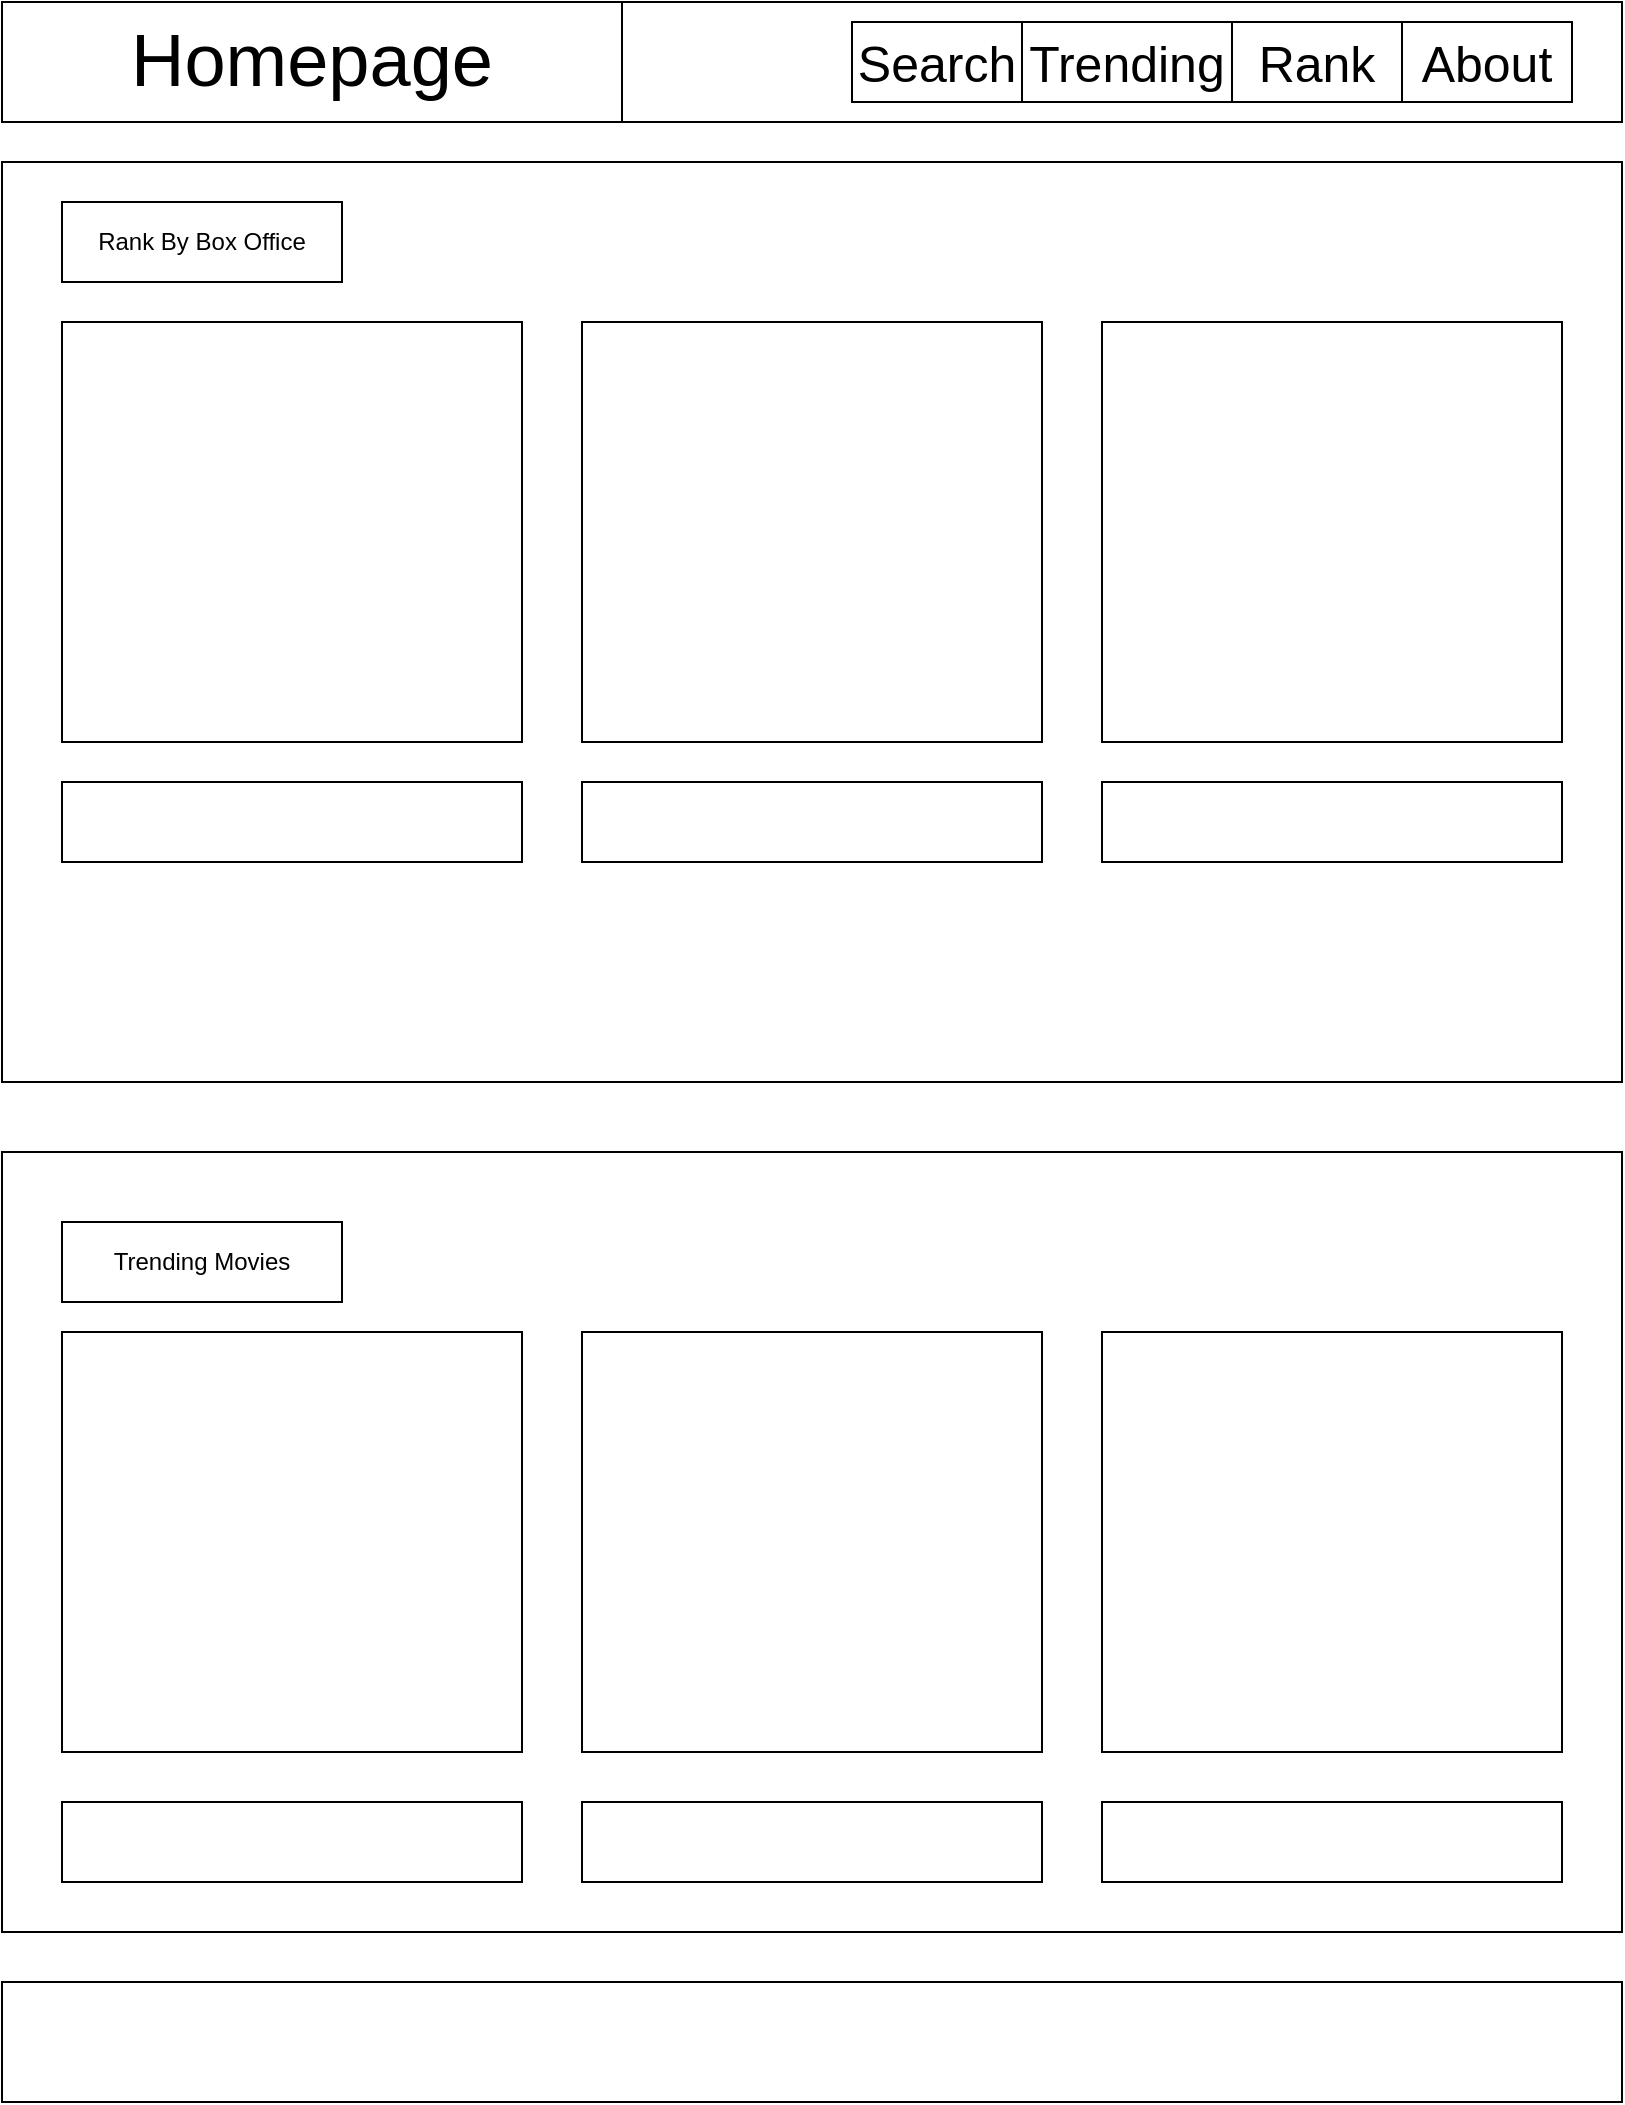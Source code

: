 <mxfile version="11.0.9" type="github"><diagram id="ieLoQQPzMmADqk-iOddO" name="Page-1"><mxGraphModel dx="1155" dy="900" grid="1" gridSize="10" guides="1" tooltips="1" connect="1" arrows="1" fold="1" page="1" pageScale="1" pageWidth="850" pageHeight="1100" math="0" shadow="0"><root><mxCell id="0"/><mxCell id="1" parent="0"/><mxCell id="-1grxbx9w8hA62-wLdM0-1" value="" style="rounded=0;whiteSpace=wrap;html=1;" parent="1" vertex="1"><mxGeometry x="20" y="20" width="810" height="60" as="geometry"/></mxCell><mxCell id="-1grxbx9w8hA62-wLdM0-3" value="" style="rounded=0;whiteSpace=wrap;html=1;" parent="1" vertex="1"><mxGeometry x="20" y="100" width="810" height="460" as="geometry"/></mxCell><mxCell id="-1grxbx9w8hA62-wLdM0-4" value="Rank By Box Office" style="rounded=0;whiteSpace=wrap;html=1;" parent="1" vertex="1"><mxGeometry x="50" y="120" width="140" height="40" as="geometry"/></mxCell><mxCell id="-1grxbx9w8hA62-wLdM0-5" value="" style="rounded=0;whiteSpace=wrap;html=1;" parent="1" vertex="1"><mxGeometry x="50" y="180" width="230" height="210" as="geometry"/></mxCell><mxCell id="-1grxbx9w8hA62-wLdM0-6" value="" style="rounded=0;whiteSpace=wrap;html=1;" parent="1" vertex="1"><mxGeometry x="310" y="180" width="230" height="210" as="geometry"/></mxCell><mxCell id="-1grxbx9w8hA62-wLdM0-7" value="" style="rounded=0;whiteSpace=wrap;html=1;" parent="1" vertex="1"><mxGeometry x="570" y="180" width="230" height="210" as="geometry"/></mxCell><mxCell id="-1grxbx9w8hA62-wLdM0-8" value="" style="rounded=0;whiteSpace=wrap;html=1;" parent="1" vertex="1"><mxGeometry x="50" y="410" width="230" height="40" as="geometry"/></mxCell><mxCell id="-1grxbx9w8hA62-wLdM0-9" value="" style="rounded=0;whiteSpace=wrap;html=1;" parent="1" vertex="1"><mxGeometry x="310" y="410" width="230" height="40" as="geometry"/></mxCell><mxCell id="-1grxbx9w8hA62-wLdM0-10" value="" style="rounded=0;whiteSpace=wrap;html=1;" parent="1" vertex="1"><mxGeometry x="570" y="410" width="230" height="40" as="geometry"/></mxCell><mxCell id="-1grxbx9w8hA62-wLdM0-11" value="" style="rounded=0;whiteSpace=wrap;html=1;" parent="1" vertex="1"><mxGeometry x="20" y="595" width="810" height="390" as="geometry"/></mxCell><mxCell id="-1grxbx9w8hA62-wLdM0-12" value="Trending Movies" style="rounded=0;whiteSpace=wrap;html=1;" parent="1" vertex="1"><mxGeometry x="50" y="630" width="140" height="40" as="geometry"/></mxCell><mxCell id="-1grxbx9w8hA62-wLdM0-13" value="" style="rounded=0;whiteSpace=wrap;html=1;" parent="1" vertex="1"><mxGeometry x="50" y="685" width="230" height="210" as="geometry"/></mxCell><mxCell id="-1grxbx9w8hA62-wLdM0-14" value="" style="rounded=0;whiteSpace=wrap;html=1;" parent="1" vertex="1"><mxGeometry x="310" y="685" width="230" height="210" as="geometry"/></mxCell><mxCell id="-1grxbx9w8hA62-wLdM0-15" value="" style="rounded=0;whiteSpace=wrap;html=1;" parent="1" vertex="1"><mxGeometry x="570" y="685" width="230" height="210" as="geometry"/></mxCell><mxCell id="-1grxbx9w8hA62-wLdM0-16" value="" style="rounded=0;whiteSpace=wrap;html=1;" parent="1" vertex="1"><mxGeometry x="50" y="920" width="230" height="40" as="geometry"/></mxCell><mxCell id="-1grxbx9w8hA62-wLdM0-17" value="" style="rounded=0;whiteSpace=wrap;html=1;" parent="1" vertex="1"><mxGeometry x="310" y="920" width="230" height="40" as="geometry"/></mxCell><mxCell id="-1grxbx9w8hA62-wLdM0-18" value="" style="rounded=0;whiteSpace=wrap;html=1;" parent="1" vertex="1"><mxGeometry x="570" y="920" width="230" height="40" as="geometry"/></mxCell><mxCell id="-1grxbx9w8hA62-wLdM0-19" value="" style="rounded=0;whiteSpace=wrap;html=1;" parent="1" vertex="1"><mxGeometry x="20" y="1010" width="810" height="60" as="geometry"/></mxCell><mxCell id="-1grxbx9w8hA62-wLdM0-20" value="&lt;font style=&quot;font-size: 25px&quot;&gt;About&lt;/font&gt;" style="rounded=0;whiteSpace=wrap;html=1;" parent="1" vertex="1"><mxGeometry x="720" y="30" width="85" height="40" as="geometry"/></mxCell><mxCell id="-1grxbx9w8hA62-wLdM0-21" value="&lt;font style=&quot;font-size: 25px&quot;&gt;Rank&lt;/font&gt;&lt;span style=&quot;font-family: &amp;#34;helvetica&amp;#34; , &amp;#34;arial&amp;#34; , sans-serif ; font-size: 0px ; white-space: nowrap&quot;&gt;%3CmxGraphModel%3E%3Croot%3E%3CmxCell%20id%3D%220%22%2F%3E%3CmxCell%20id%3D%221%22%20parent%3D%220%22%2F%3E%3CmxCell%20id%3D%222%22%20value%3D%22%26lt%3Bfont%20style%3D%26quot%3Bfont-size%3A%2025px%26quot%3B%26gt%3BAbout%26lt%3B%2Ffont%26gt%3B%22%20style%3D%22rounded%3D0%3BwhiteSpace%3Dwrap%3Bhtml%3D1%3B%22%20vertex%3D%221%22%20parent%3D%221%22%3E%3CmxGeometry%20x%3D%22685%22%20y%3D%2220%22%20width%3D%22120%22%20height%3D%2260%22%20as%3D%22geometry%22%2F%3E%3C%2FmxCell%3E%3C%2Froot%3E%3C%2FmxGraphModel%3E&lt;/span&gt;" style="rounded=0;whiteSpace=wrap;html=1;" parent="1" vertex="1"><mxGeometry x="635" y="30" width="85" height="40" as="geometry"/></mxCell><mxCell id="-1grxbx9w8hA62-wLdM0-22" value="&lt;font style=&quot;font-size: 25px&quot;&gt;Trending&lt;br&gt;&lt;/font&gt;" style="rounded=0;whiteSpace=wrap;html=1;" parent="1" vertex="1"><mxGeometry x="530" y="30" width="105" height="40" as="geometry"/></mxCell><mxCell id="-1grxbx9w8hA62-wLdM0-23" value="&lt;font style=&quot;font-size: 25px&quot;&gt;Search&lt;br&gt;&lt;/font&gt;" style="rounded=0;whiteSpace=wrap;html=1;" parent="1" vertex="1"><mxGeometry x="445" y="30" width="85" height="40" as="geometry"/></mxCell><mxCell id="-1grxbx9w8hA62-wLdM0-25" value="&lt;font style=&quot;font-size: 37px&quot;&gt;Homepage&lt;/font&gt;" style="rounded=0;whiteSpace=wrap;html=1;" parent="1" vertex="1"><mxGeometry x="20" y="20" width="310" height="60" as="geometry"/></mxCell></root></mxGraphModel></diagram><diagram id="9l0phYrOj_ogAecq-KxG" name="Page-2"><mxGraphModel dx="1386" dy="1080" grid="1" gridSize="10" guides="1" tooltips="1" connect="1" arrows="1" fold="1" page="1" pageScale="1" pageWidth="850" pageHeight="1100" math="0" shadow="0"><root><mxCell id="ivar4jfoyIOAm8jaWl7E-0"/><mxCell id="ivar4jfoyIOAm8jaWl7E-1" parent="ivar4jfoyIOAm8jaWl7E-0"/><mxCell id="Yy8fXYjVAaE-MsSnqRmf-0" value="" style="rounded=0;whiteSpace=wrap;html=1;" vertex="1" parent="ivar4jfoyIOAm8jaWl7E-1"><mxGeometry x="20" y="20" width="810" height="60" as="geometry"/></mxCell><mxCell id="Yy8fXYjVAaE-MsSnqRmf-1" value="" style="rounded=0;whiteSpace=wrap;html=1;align=center;" vertex="1" parent="ivar4jfoyIOAm8jaWl7E-1"><mxGeometry x="20" y="100" width="810" height="80" as="geometry"/></mxCell><mxCell id="Yy8fXYjVAaE-MsSnqRmf-2" value="&lt;font style=&quot;font-size: 29px&quot;&gt;Search Box&lt;/font&gt;" style="rounded=0;whiteSpace=wrap;html=1;" vertex="1" parent="ivar4jfoyIOAm8jaWl7E-1"><mxGeometry x="50" y="120" width="590" height="40" as="geometry"/></mxCell><mxCell id="Yy8fXYjVAaE-MsSnqRmf-17" value="&lt;font style=&quot;font-size: 55px&quot;&gt;Search Results&lt;/font&gt;" style="rounded=0;whiteSpace=wrap;html=1;" vertex="1" parent="ivar4jfoyIOAm8jaWl7E-1"><mxGeometry x="20" y="200" width="810" height="790" as="geometry"/></mxCell><mxCell id="Yy8fXYjVAaE-MsSnqRmf-18" value="&lt;font style=&quot;font-size: 25px&quot;&gt;About&lt;/font&gt;" style="rounded=0;whiteSpace=wrap;html=1;" vertex="1" parent="ivar4jfoyIOAm8jaWl7E-1"><mxGeometry x="720" y="20" width="85" height="60" as="geometry"/></mxCell><mxCell id="Yy8fXYjVAaE-MsSnqRmf-19" value="&lt;font style=&quot;font-size: 25px&quot;&gt;Rank&lt;/font&gt;&lt;span style=&quot;font-family: &amp;#34;helvetica&amp;#34; , &amp;#34;arial&amp;#34; , sans-serif ; font-size: 0px ; white-space: nowrap&quot;&gt;%3CmxGraphModel%3E%3Croot%3E%3CmxCell%20id%3D%220%22%2F%3E%3CmxCell%20id%3D%221%22%20parent%3D%220%22%2F%3E%3CmxCell%20id%3D%222%22%20value%3D%22%26lt%3Bfont%20style%3D%26quot%3Bfont-size%3A%2025px%26quot%3B%26gt%3BAbout%26lt%3B%2Ffont%26gt%3B%22%20style%3D%22rounded%3D0%3BwhiteSpace%3Dwrap%3Bhtml%3D1%3B%22%20vertex%3D%221%22%20parent%3D%221%22%3E%3CmxGeometry%20x%3D%22685%22%20y%3D%2220%22%20width%3D%22120%22%20height%3D%2260%22%20as%3D%22geometry%22%2F%3E%3C%2FmxCell%3E%3C%2Froot%3E%3C%2FmxGraphModel%3E&lt;/span&gt;" style="rounded=0;whiteSpace=wrap;html=1;" vertex="1" parent="ivar4jfoyIOAm8jaWl7E-1"><mxGeometry x="635" y="20" width="85" height="60" as="geometry"/></mxCell><mxCell id="Yy8fXYjVAaE-MsSnqRmf-20" value="&lt;font style=&quot;font-size: 25px&quot;&gt;Trending&lt;br&gt;&lt;/font&gt;" style="rounded=0;whiteSpace=wrap;html=1;" vertex="1" parent="ivar4jfoyIOAm8jaWl7E-1"><mxGeometry x="530" y="20" width="105" height="60" as="geometry"/></mxCell><mxCell id="Yy8fXYjVAaE-MsSnqRmf-21" value="&lt;font style=&quot;font-size: 25px&quot;&gt;Search&lt;br&gt;&lt;/font&gt;" style="rounded=0;whiteSpace=wrap;html=1;" vertex="1" parent="ivar4jfoyIOAm8jaWl7E-1"><mxGeometry x="445" y="20" width="85" height="60" as="geometry"/></mxCell><mxCell id="Yy8fXYjVAaE-MsSnqRmf-22" value="&lt;font style=&quot;font-size: 37px&quot;&gt;Search&lt;/font&gt;" style="rounded=0;whiteSpace=wrap;html=1;" vertex="1" parent="ivar4jfoyIOAm8jaWl7E-1"><mxGeometry x="20" y="20" width="310" height="60" as="geometry"/></mxCell><mxCell id="Yy8fXYjVAaE-MsSnqRmf-23" value="&lt;font style=&quot;font-size: 21px&quot;&gt;Search Button&lt;/font&gt;" style="rounded=0;whiteSpace=wrap;html=1;" vertex="1" parent="ivar4jfoyIOAm8jaWl7E-1"><mxGeometry x="660" y="120" width="150" height="40" as="geometry"/></mxCell><mxCell id="Yy8fXYjVAaE-MsSnqRmf-47" value="" style="rounded=0;whiteSpace=wrap;html=1;" vertex="1" parent="ivar4jfoyIOAm8jaWl7E-1"><mxGeometry x="20" y="1020" width="810" height="60" as="geometry"/></mxCell><mxCell id="Yy8fXYjVAaE-MsSnqRmf-48" value="&lt;font style=&quot;font-size: 25px&quot;&gt;Home&lt;br&gt;&lt;/font&gt;" style="rounded=0;whiteSpace=wrap;html=1;" vertex="1" parent="ivar4jfoyIOAm8jaWl7E-1"><mxGeometry x="360" y="20" width="85" height="60" as="geometry"/></mxCell><mxCell id="Yy8fXYjVAaE-MsSnqRmf-49" value="" style="rounded=0;whiteSpace=wrap;html=1;" vertex="1" parent="ivar4jfoyIOAm8jaWl7E-1"><mxGeometry x="40" y="230" width="240" height="310" as="geometry"/></mxCell><mxCell id="Yy8fXYjVAaE-MsSnqRmf-50" value="" style="rounded=0;whiteSpace=wrap;html=1;" vertex="1" parent="ivar4jfoyIOAm8jaWl7E-1"><mxGeometry x="296" y="230" width="248" height="310" as="geometry"/></mxCell><mxCell id="Yy8fXYjVAaE-MsSnqRmf-51" value="" style="rounded=0;whiteSpace=wrap;html=1;" vertex="1" parent="ivar4jfoyIOAm8jaWl7E-1"><mxGeometry x="560" y="230" width="250" height="310" as="geometry"/></mxCell><mxCell id="Yy8fXYjVAaE-MsSnqRmf-52" value="" style="rounded=0;whiteSpace=wrap;html=1;" vertex="1" parent="ivar4jfoyIOAm8jaWl7E-1"><mxGeometry x="40" y="650" width="240" height="310" as="geometry"/></mxCell><mxCell id="Yy8fXYjVAaE-MsSnqRmf-53" value="" style="rounded=0;whiteSpace=wrap;html=1;" vertex="1" parent="ivar4jfoyIOAm8jaWl7E-1"><mxGeometry x="296" y="650" width="248" height="310" as="geometry"/></mxCell><mxCell id="Yy8fXYjVAaE-MsSnqRmf-54" value="" style="rounded=0;whiteSpace=wrap;html=1;" vertex="1" parent="ivar4jfoyIOAm8jaWl7E-1"><mxGeometry x="560" y="650" width="250" height="310" as="geometry"/></mxCell></root></mxGraphModel></diagram><diagram id="VTJ8fb2LjsoRaOnZGFTw" name="Page-3"><mxGraphModel dx="1386" dy="1080" grid="1" gridSize="10" guides="1" tooltips="1" connect="1" arrows="1" fold="1" page="1" pageScale="1" pageWidth="850" pageHeight="1100" math="0" shadow="0"><root><mxCell id="4eUhmAqgTyHHE0oGg3wL-0"/><mxCell id="4eUhmAqgTyHHE0oGg3wL-1" parent="4eUhmAqgTyHHE0oGg3wL-0"/><mxCell id="NcfdO1-BrQtUan95ZQ4D-0" value="" style="rounded=0;whiteSpace=wrap;html=1;" vertex="1" parent="4eUhmAqgTyHHE0oGg3wL-1"><mxGeometry x="20" y="20" width="810" height="60" as="geometry"/></mxCell><mxCell id="NcfdO1-BrQtUan95ZQ4D-1" value="" style="rounded=0;whiteSpace=wrap;html=1;align=center;" vertex="1" parent="4eUhmAqgTyHHE0oGg3wL-1"><mxGeometry x="20" y="100" width="810" height="80" as="geometry"/></mxCell><mxCell id="NcfdO1-BrQtUan95ZQ4D-2" value="&lt;font style=&quot;font-size: 29px&quot;&gt;Search Box&lt;/font&gt;" style="rounded=0;whiteSpace=wrap;html=1;" vertex="1" parent="4eUhmAqgTyHHE0oGg3wL-1"><mxGeometry x="50" y="120" width="590" height="40" as="geometry"/></mxCell><mxCell id="NcfdO1-BrQtUan95ZQ4D-3" value="&lt;font style=&quot;font-size: 55px&quot;&gt;Search Results&lt;/font&gt;" style="rounded=0;whiteSpace=wrap;html=1;" vertex="1" parent="4eUhmAqgTyHHE0oGg3wL-1"><mxGeometry x="20" y="200" width="810" height="790" as="geometry"/></mxCell><mxCell id="NcfdO1-BrQtUan95ZQ4D-4" value="&lt;font style=&quot;font-size: 25px&quot;&gt;About&lt;/font&gt;" style="rounded=0;whiteSpace=wrap;html=1;" vertex="1" parent="4eUhmAqgTyHHE0oGg3wL-1"><mxGeometry x="720" y="20" width="85" height="60" as="geometry"/></mxCell><mxCell id="NcfdO1-BrQtUan95ZQ4D-5" value="&lt;font style=&quot;font-size: 25px&quot;&gt;Rank&lt;/font&gt;&lt;span style=&quot;font-family: &amp;#34;helvetica&amp;#34; , &amp;#34;arial&amp;#34; , sans-serif ; font-size: 0px ; white-space: nowrap&quot;&gt;%3CmxGraphModel%3E%3Croot%3E%3CmxCell%20id%3D%220%22%2F%3E%3CmxCell%20id%3D%221%22%20parent%3D%220%22%2F%3E%3CmxCell%20id%3D%222%22%20value%3D%22%26lt%3Bfont%20style%3D%26quot%3Bfont-size%3A%2025px%26quot%3B%26gt%3BAbout%26lt%3B%2Ffont%26gt%3B%22%20style%3D%22rounded%3D0%3BwhiteSpace%3Dwrap%3Bhtml%3D1%3B%22%20vertex%3D%221%22%20parent%3D%221%22%3E%3CmxGeometry%20x%3D%22685%22%20y%3D%2220%22%20width%3D%22120%22%20height%3D%2260%22%20as%3D%22geometry%22%2F%3E%3C%2FmxCell%3E%3C%2Froot%3E%3C%2FmxGraphModel%3E&lt;/span&gt;" style="rounded=0;whiteSpace=wrap;html=1;" vertex="1" parent="4eUhmAqgTyHHE0oGg3wL-1"><mxGeometry x="635" y="20" width="85" height="60" as="geometry"/></mxCell><mxCell id="NcfdO1-BrQtUan95ZQ4D-6" value="&lt;font style=&quot;font-size: 25px&quot;&gt;Trending&lt;br&gt;&lt;/font&gt;" style="rounded=0;whiteSpace=wrap;html=1;" vertex="1" parent="4eUhmAqgTyHHE0oGg3wL-1"><mxGeometry x="530" y="20" width="105" height="60" as="geometry"/></mxCell><mxCell id="NcfdO1-BrQtUan95ZQ4D-7" value="&lt;font style=&quot;font-size: 25px&quot;&gt;Search&lt;br&gt;&lt;/font&gt;" style="rounded=0;whiteSpace=wrap;html=1;" vertex="1" parent="4eUhmAqgTyHHE0oGg3wL-1"><mxGeometry x="445" y="20" width="85" height="60" as="geometry"/></mxCell><mxCell id="NcfdO1-BrQtUan95ZQ4D-8" value="&lt;font style=&quot;font-size: 37px&quot;&gt;Trending&lt;/font&gt;" style="rounded=0;whiteSpace=wrap;html=1;" vertex="1" parent="4eUhmAqgTyHHE0oGg3wL-1"><mxGeometry x="20" y="20" width="310" height="60" as="geometry"/></mxCell><mxCell id="NcfdO1-BrQtUan95ZQ4D-9" value="&lt;font style=&quot;font-size: 21px&quot;&gt;Search Button&lt;/font&gt;" style="rounded=0;whiteSpace=wrap;html=1;" vertex="1" parent="4eUhmAqgTyHHE0oGg3wL-1"><mxGeometry x="660" y="120" width="150" height="40" as="geometry"/></mxCell><mxCell id="NcfdO1-BrQtUan95ZQ4D-10" value="" style="rounded=0;whiteSpace=wrap;html=1;" vertex="1" parent="4eUhmAqgTyHHE0oGg3wL-1"><mxGeometry x="20" y="1020" width="810" height="60" as="geometry"/></mxCell><mxCell id="NcfdO1-BrQtUan95ZQ4D-11" value="&lt;font style=&quot;font-size: 25px&quot;&gt;Home&lt;br&gt;&lt;/font&gt;" style="rounded=0;whiteSpace=wrap;html=1;" vertex="1" parent="4eUhmAqgTyHHE0oGg3wL-1"><mxGeometry x="360" y="20" width="85" height="60" as="geometry"/></mxCell><mxCell id="NcfdO1-BrQtUan95ZQ4D-12" value="" style="rounded=0;whiteSpace=wrap;html=1;" vertex="1" parent="4eUhmAqgTyHHE0oGg3wL-1"><mxGeometry x="40" y="230" width="240" height="310" as="geometry"/></mxCell><mxCell id="NcfdO1-BrQtUan95ZQ4D-13" value="" style="rounded=0;whiteSpace=wrap;html=1;" vertex="1" parent="4eUhmAqgTyHHE0oGg3wL-1"><mxGeometry x="296" y="230" width="248" height="310" as="geometry"/></mxCell><mxCell id="NcfdO1-BrQtUan95ZQ4D-14" value="" style="rounded=0;whiteSpace=wrap;html=1;" vertex="1" parent="4eUhmAqgTyHHE0oGg3wL-1"><mxGeometry x="560" y="230" width="250" height="310" as="geometry"/></mxCell><mxCell id="NcfdO1-BrQtUan95ZQ4D-15" value="" style="rounded=0;whiteSpace=wrap;html=1;" vertex="1" parent="4eUhmAqgTyHHE0oGg3wL-1"><mxGeometry x="40" y="650" width="240" height="310" as="geometry"/></mxCell><mxCell id="NcfdO1-BrQtUan95ZQ4D-16" value="" style="rounded=0;whiteSpace=wrap;html=1;" vertex="1" parent="4eUhmAqgTyHHE0oGg3wL-1"><mxGeometry x="296" y="650" width="248" height="310" as="geometry"/></mxCell><mxCell id="NcfdO1-BrQtUan95ZQ4D-17" value="" style="rounded=0;whiteSpace=wrap;html=1;" vertex="1" parent="4eUhmAqgTyHHE0oGg3wL-1"><mxGeometry x="560" y="650" width="250" height="310" as="geometry"/></mxCell></root></mxGraphModel></diagram></mxfile>
